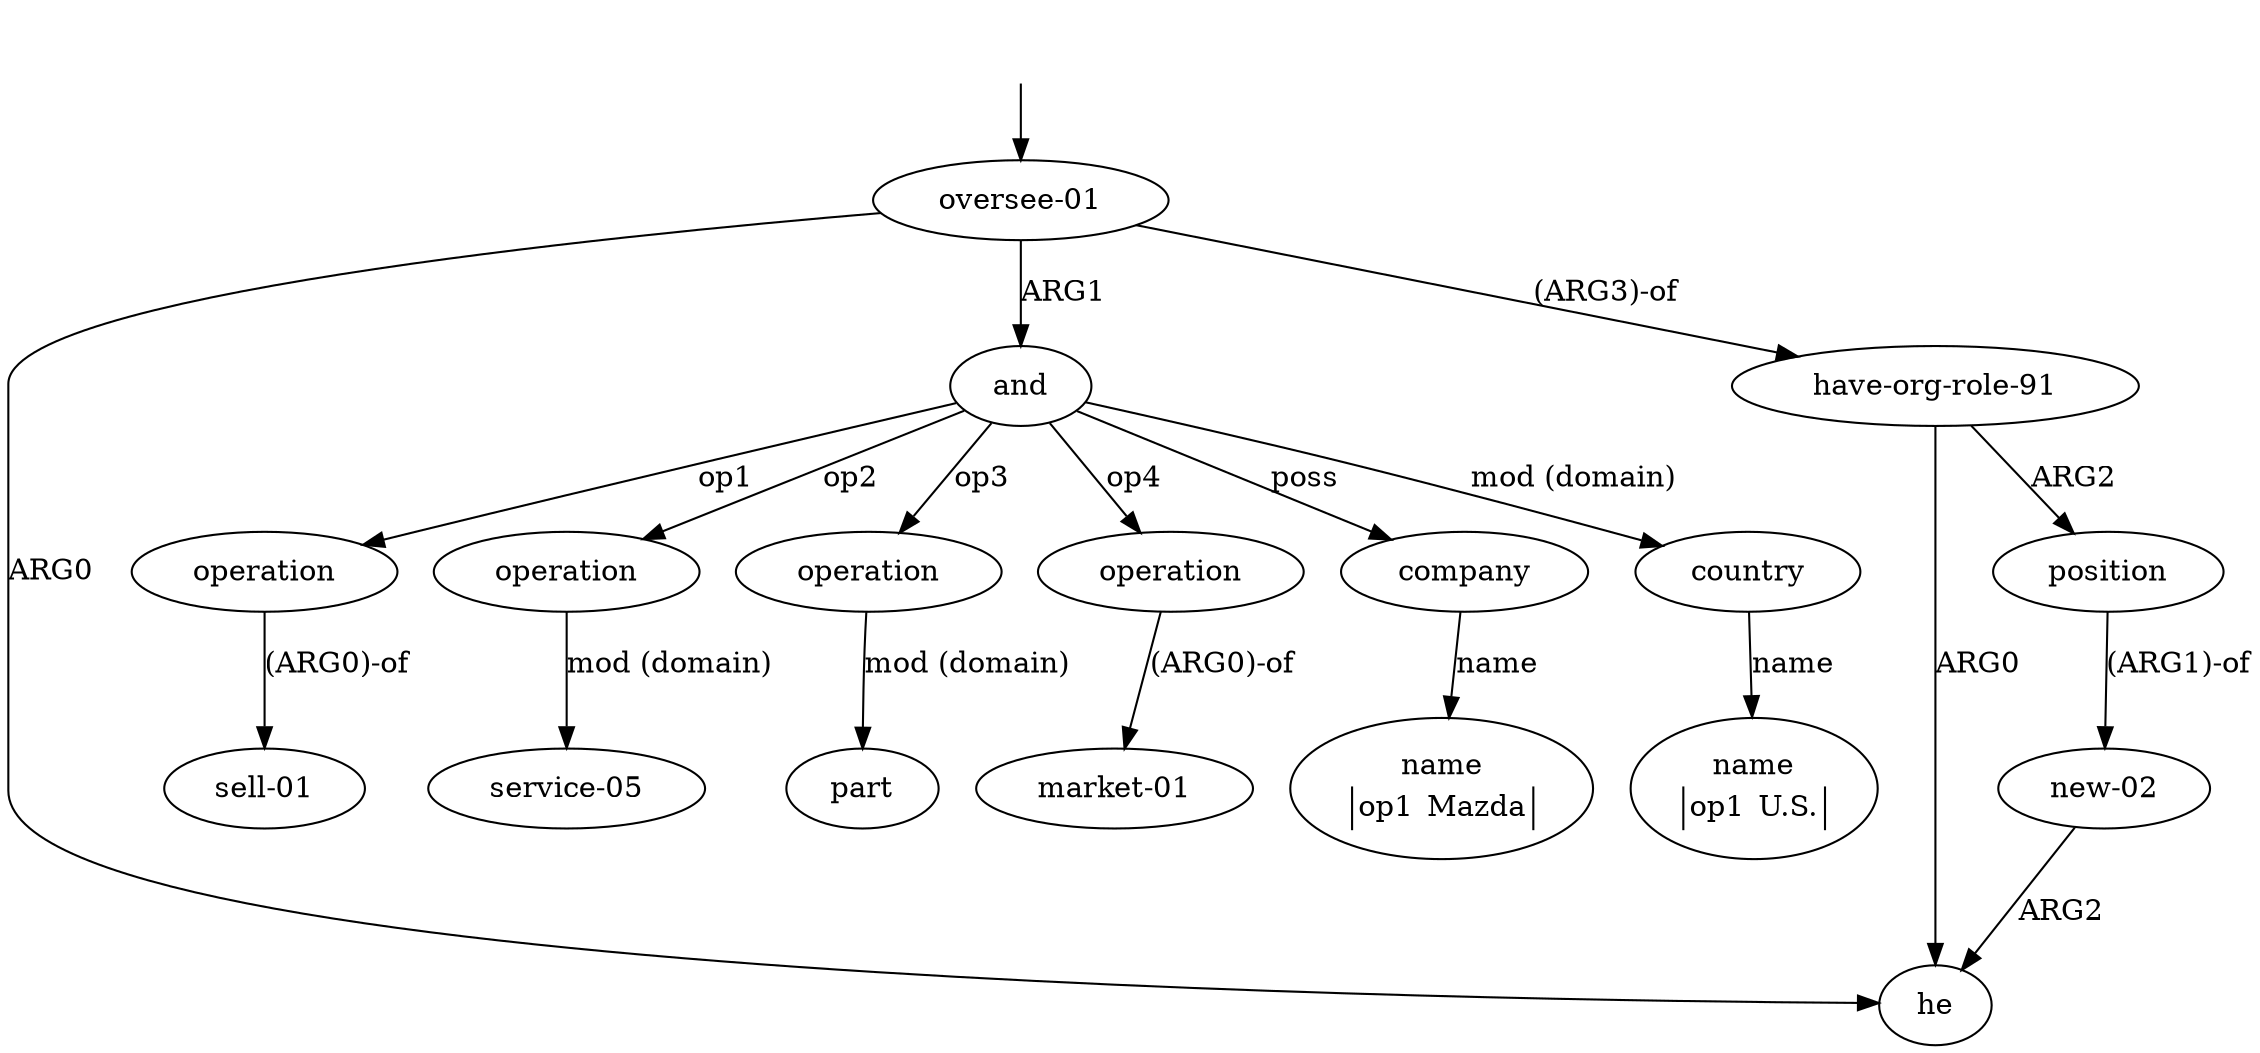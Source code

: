 digraph "20009002" {
  top [ style=invis ];
  top -> 0;
  0 [ label=<<table align="center" border="0" cellspacing="0"><tr><td colspan="2">oversee-01</td></tr></table>> ];
  1 [ label=<<table align="center" border="0" cellspacing="0"><tr><td colspan="2">he</td></tr></table>> ];
  2 [ label=<<table align="center" border="0" cellspacing="0"><tr><td colspan="2">and</td></tr></table>> ];
  3 [ label=<<table align="center" border="0" cellspacing="0"><tr><td colspan="2">operation</td></tr></table>> ];
  4 [ label=<<table align="center" border="0" cellspacing="0"><tr><td colspan="2">sell-01</td></tr></table>> ];
  5 [ label=<<table align="center" border="0" cellspacing="0"><tr><td colspan="2">operation</td></tr></table>> ];
  6 [ label=<<table align="center" border="0" cellspacing="0"><tr><td colspan="2">service-05</td></tr></table>> ];
  7 [ label=<<table align="center" border="0" cellspacing="0"><tr><td colspan="2">operation</td></tr></table>> ];
  8 [ label=<<table align="center" border="0" cellspacing="0"><tr><td colspan="2">part</td></tr></table>> ];
  9 [ label=<<table align="center" border="0" cellspacing="0"><tr><td colspan="2">operation</td></tr></table>> ];
  10 [ label=<<table align="center" border="0" cellspacing="0"><tr><td colspan="2">market-01</td></tr></table>> ];
  11 [ label=<<table align="center" border="0" cellspacing="0"><tr><td colspan="2">company</td></tr></table>> ];
  12 [ label=<<table align="center" border="0" cellspacing="0"><tr><td colspan="2">name</td></tr><tr><td sides="l" border="1" align="left">op1</td><td sides="r" border="1" align="left">Mazda</td></tr></table>> ];
  13 [ label=<<table align="center" border="0" cellspacing="0"><tr><td colspan="2">country</td></tr></table>> ];
  14 [ label=<<table align="center" border="0" cellspacing="0"><tr><td colspan="2">name</td></tr><tr><td sides="l" border="1" align="left">op1</td><td sides="r" border="1" align="left">U.S.</td></tr></table>> ];
  15 [ label=<<table align="center" border="0" cellspacing="0"><tr><td colspan="2">have-org-role-91</td></tr></table>> ];
  16 [ label=<<table align="center" border="0" cellspacing="0"><tr><td colspan="2">position</td></tr></table>> ];
  17 [ label=<<table align="center" border="0" cellspacing="0"><tr><td colspan="2">new-02</td></tr></table>> ];
  5 -> 6 [ label="mod (domain)" ];
  16 -> 17 [ label="(ARG1)-of" ];
  15 -> 16 [ label="ARG2" ];
  17 -> 1 [ label="ARG2" ];
  2 -> 5 [ label="op2" ];
  2 -> 13 [ label="mod (domain)" ];
  13 -> 14 [ label="name" ];
  2 -> 3 [ label="op1" ];
  3 -> 4 [ label="(ARG0)-of" ];
  0 -> 1 [ label="ARG0" ];
  2 -> 11 [ label="poss" ];
  2 -> 7 [ label="op3" ];
  0 -> 2 [ label="ARG1" ];
  7 -> 8 [ label="mod (domain)" ];
  0 -> 15 [ label="(ARG3)-of" ];
  2 -> 9 [ label="op4" ];
  15 -> 1 [ label="ARG0" ];
  9 -> 10 [ label="(ARG0)-of" ];
  11 -> 12 [ label="name" ];
}

